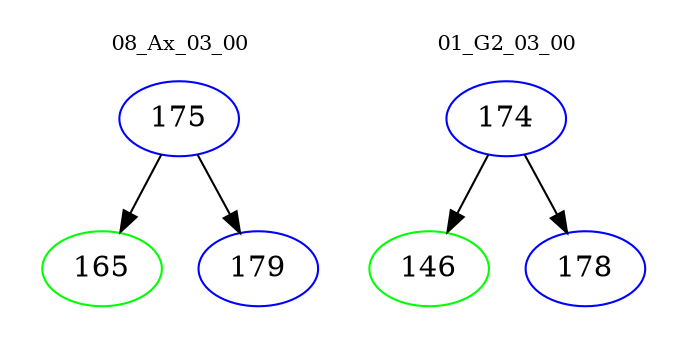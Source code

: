 digraph{
subgraph cluster_0 {
color = white
label = "08_Ax_03_00";
fontsize=10;
T0_175 [label="175", color="blue"]
T0_175 -> T0_165 [color="black"]
T0_165 [label="165", color="green"]
T0_175 -> T0_179 [color="black"]
T0_179 [label="179", color="blue"]
}
subgraph cluster_1 {
color = white
label = "01_G2_03_00";
fontsize=10;
T1_174 [label="174", color="blue"]
T1_174 -> T1_146 [color="black"]
T1_146 [label="146", color="green"]
T1_174 -> T1_178 [color="black"]
T1_178 [label="178", color="blue"]
}
}
